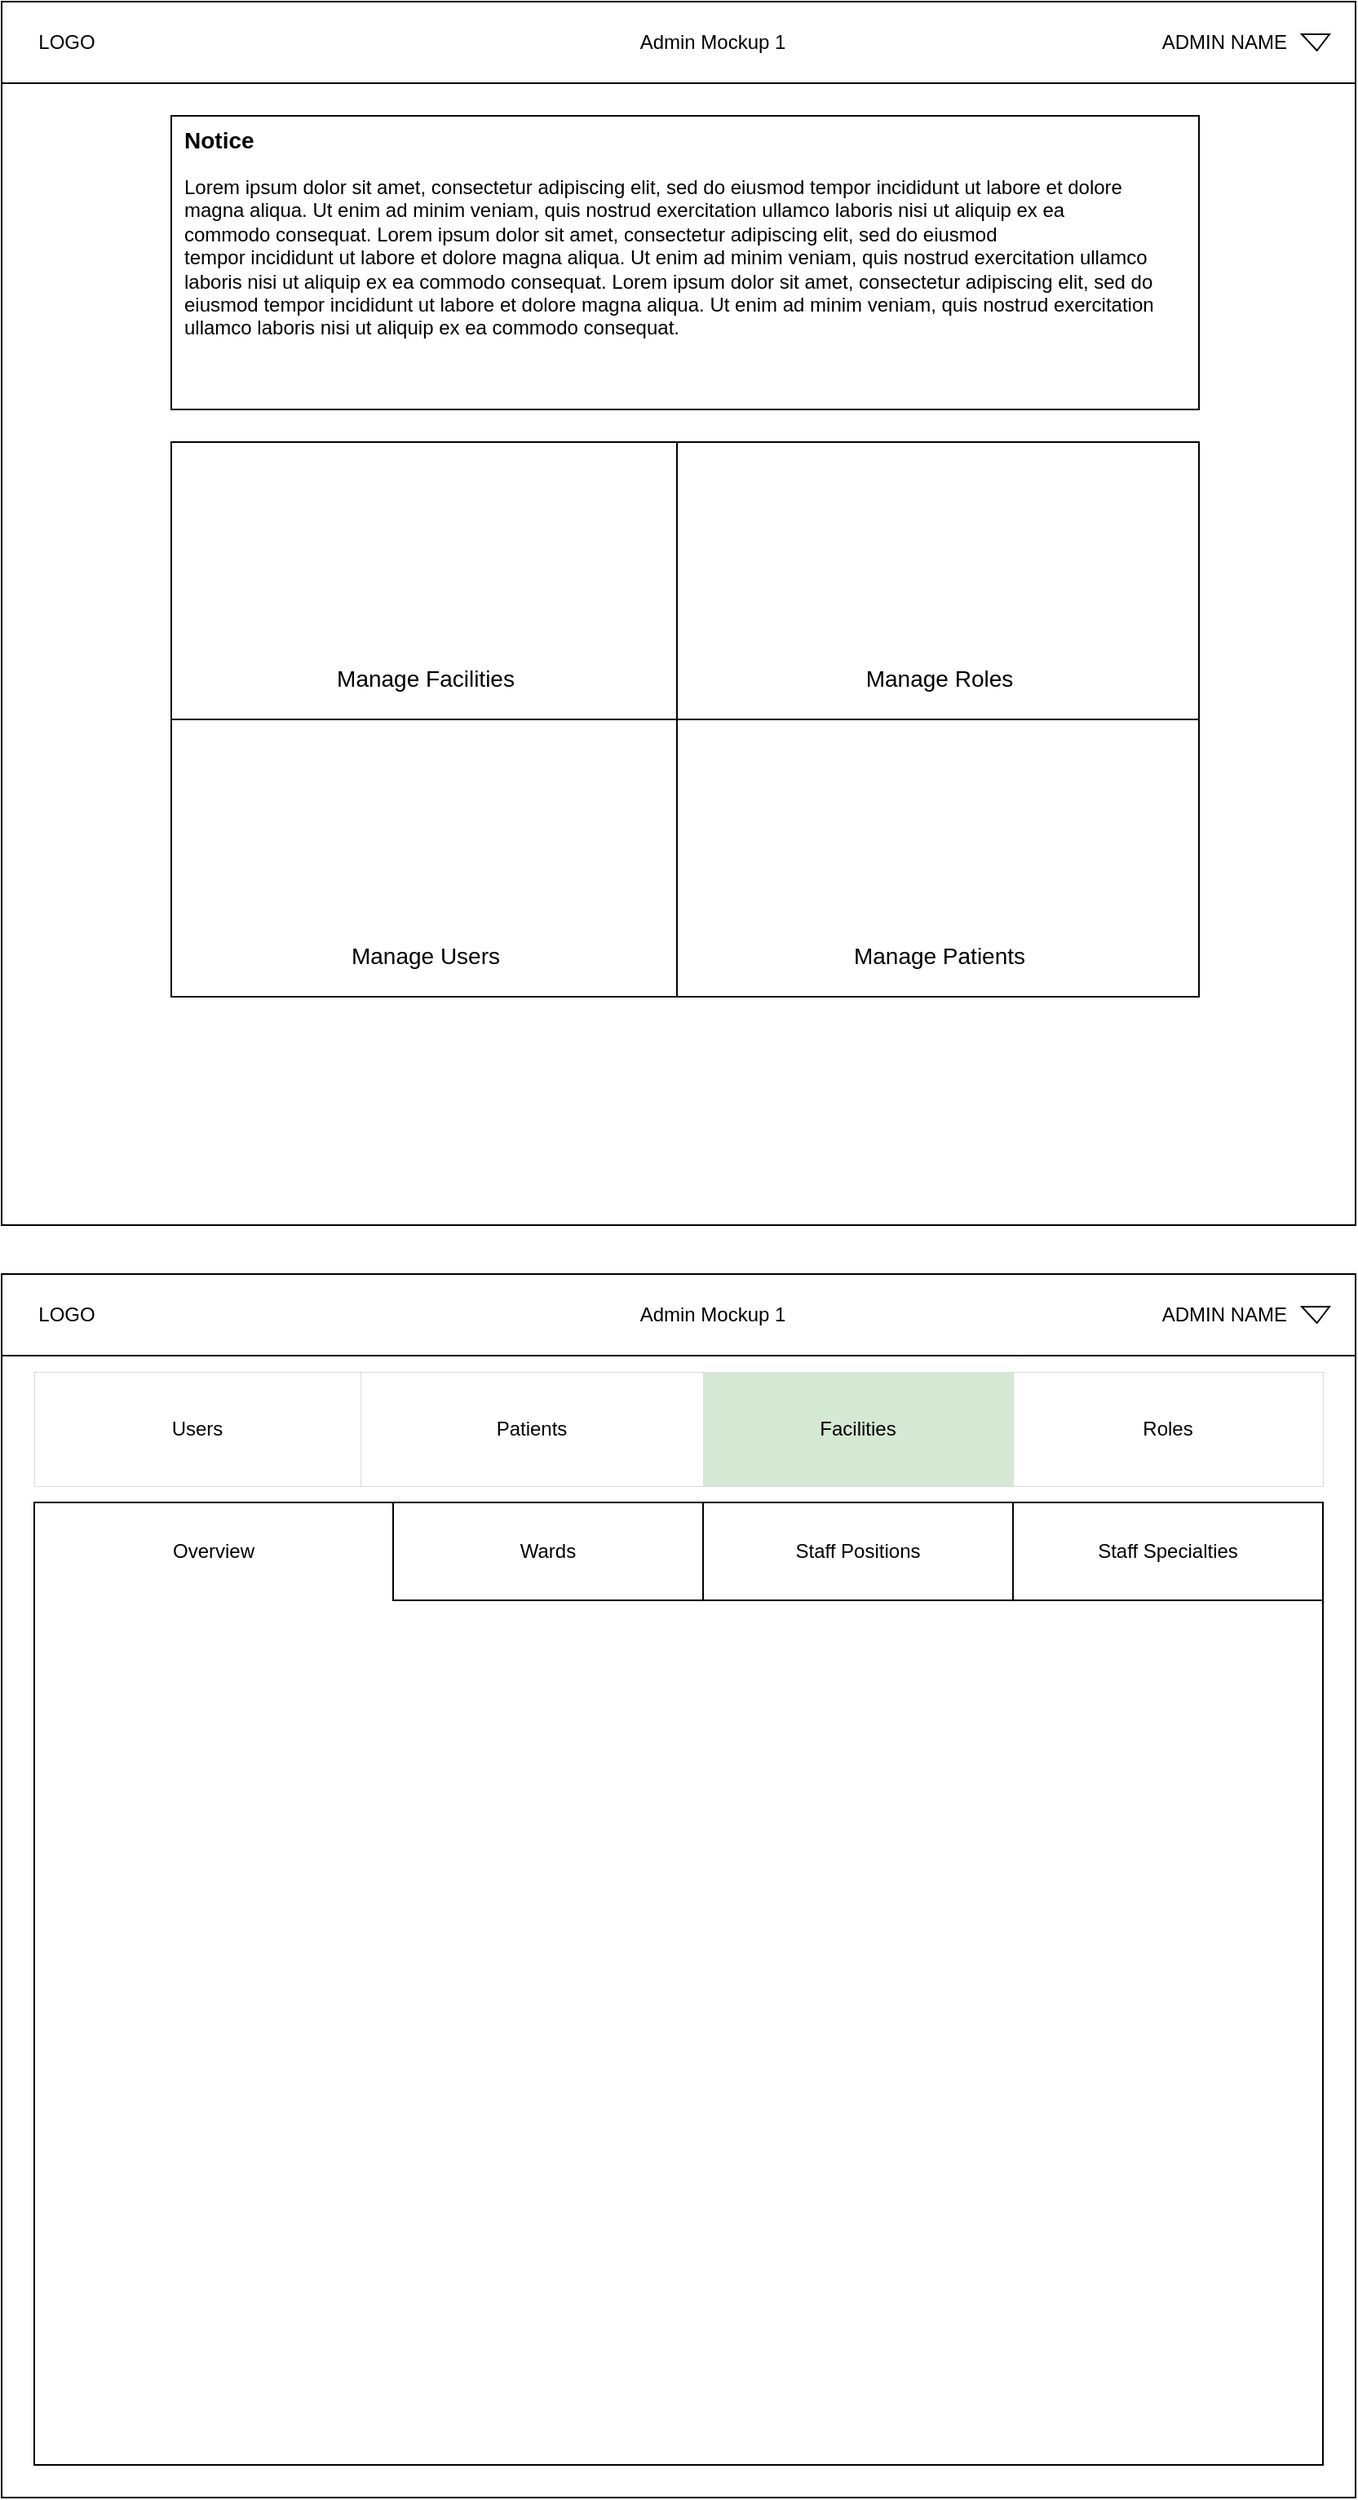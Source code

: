 <mxfile version="16.2.4" type="github" pages="2">
  <diagram id="ZlVDRE46efvJjWPG35-X" name="Mockup 1">
    <mxGraphModel dx="974" dy="2740" grid="1" gridSize="10" guides="1" tooltips="1" connect="1" arrows="1" fold="1" page="1" pageScale="1" pageWidth="850" pageHeight="1100" math="0" shadow="0">
      <root>
        <mxCell id="0" />
        <mxCell id="1" parent="0" />
        <mxCell id="k_VhqZwvHw_klteU0AoN-13" value="" style="rounded=0;whiteSpace=wrap;html=1;" parent="1" vertex="1">
          <mxGeometry x="10" y="-2160" width="830" height="750" as="geometry" />
        </mxCell>
        <mxCell id="k_VhqZwvHw_klteU0AoN-14" value="" style="rounded=0;whiteSpace=wrap;html=1;" parent="1" vertex="1">
          <mxGeometry x="10" y="-2160" width="830" height="50" as="geometry" />
        </mxCell>
        <mxCell id="k_VhqZwvHw_klteU0AoN-16" value="LOGO" style="text;html=1;strokeColor=none;fillColor=none;align=center;verticalAlign=middle;whiteSpace=wrap;rounded=0;" parent="1" vertex="1">
          <mxGeometry x="20" y="-2150" width="60" height="30" as="geometry" />
        </mxCell>
        <mxCell id="k_VhqZwvHw_klteU0AoN-17" value="ADMIN NAME" style="text;html=1;strokeColor=none;fillColor=none;align=right;verticalAlign=middle;whiteSpace=wrap;rounded=0;" parent="1" vertex="1">
          <mxGeometry x="640" y="-2150" width="160" height="30" as="geometry" />
        </mxCell>
        <mxCell id="k_VhqZwvHw_klteU0AoN-19" value="" style="rounded=0;whiteSpace=wrap;html=1;" parent="1" vertex="1">
          <mxGeometry x="114" y="-1890" width="310" height="170" as="geometry" />
        </mxCell>
        <mxCell id="k_VhqZwvHw_klteU0AoN-20" value="" style="rounded=0;whiteSpace=wrap;html=1;" parent="1" vertex="1">
          <mxGeometry x="424" y="-1890" width="320" height="170" as="geometry" />
        </mxCell>
        <mxCell id="k_VhqZwvHw_klteU0AoN-21" value="" style="rounded=0;whiteSpace=wrap;html=1;" parent="1" vertex="1">
          <mxGeometry x="114" y="-1720" width="310" height="170" as="geometry" />
        </mxCell>
        <mxCell id="k_VhqZwvHw_klteU0AoN-22" value="" style="rounded=0;whiteSpace=wrap;html=1;" parent="1" vertex="1">
          <mxGeometry x="424" y="-1720" width="320" height="170" as="geometry" />
        </mxCell>
        <mxCell id="cs2jw7C7ojxvi7_q9Mmo-1" value="" style="rounded=0;whiteSpace=wrap;html=1;" parent="1" vertex="1">
          <mxGeometry x="114" y="-2090" width="630" height="180" as="geometry" />
        </mxCell>
        <mxCell id="cs2jw7C7ojxvi7_q9Mmo-2" value="Notice" style="text;html=1;strokeColor=none;fillColor=none;align=left;verticalAlign=middle;whiteSpace=wrap;rounded=0;fontStyle=1;fontSize=14;" parent="1" vertex="1">
          <mxGeometry x="120" y="-2090" width="160" height="30" as="geometry" />
        </mxCell>
        <mxCell id="cs2jw7C7ojxvi7_q9Mmo-3" value="Lorem ipsum dolor sit amet, consectetur adipiscing elit, sed do eiusmod tempor incididunt ut labore et dolore magna aliqua. Ut enim ad minim veniam, quis nostrud exercitation ullamco laboris nisi ut aliquip ex ea &lt;br&gt;commodo consequat. Lorem ipsum dolor sit amet, consectetur adipiscing elit, sed do eiusmod &lt;br&gt;tempor incididunt ut labore et dolore magna aliqua. Ut enim ad minim veniam, quis nostrud exercitation ullamco laboris nisi ut aliquip ex ea commodo consequat. Lorem ipsum dolor sit amet, consectetur adipiscing elit, sed do eiusmod tempor incididunt ut labore et dolore magna aliqua. Ut enim ad minim veniam, quis nostrud exercitation ullamco laboris nisi ut aliquip ex ea commodo consequat. " style="text;html=1;strokeColor=none;fillColor=none;align=left;verticalAlign=top;whiteSpace=wrap;rounded=0;" parent="1" vertex="1">
          <mxGeometry x="120" y="-2060" width="610" height="140" as="geometry" />
        </mxCell>
        <mxCell id="cs2jw7C7ojxvi7_q9Mmo-4" value="Manage Facilities" style="text;html=1;strokeColor=none;fillColor=none;align=center;verticalAlign=middle;whiteSpace=wrap;rounded=0;fontSize=14;" parent="1" vertex="1">
          <mxGeometry x="120" y="-1760" width="300" height="30" as="geometry" />
        </mxCell>
        <mxCell id="cs2jw7C7ojxvi7_q9Mmo-5" value="Manage Roles" style="text;html=1;strokeColor=none;fillColor=none;align=center;verticalAlign=middle;whiteSpace=wrap;rounded=0;fontSize=14;" parent="1" vertex="1">
          <mxGeometry x="430" y="-1760" width="310" height="30" as="geometry" />
        </mxCell>
        <mxCell id="cs2jw7C7ojxvi7_q9Mmo-6" value="Manage Users" style="text;html=1;strokeColor=none;fillColor=none;align=center;verticalAlign=middle;whiteSpace=wrap;rounded=0;fontSize=14;" parent="1" vertex="1">
          <mxGeometry x="120" y="-1590" width="300" height="30" as="geometry" />
        </mxCell>
        <mxCell id="cs2jw7C7ojxvi7_q9Mmo-8" value="" style="verticalLabelPosition=bottom;verticalAlign=top;html=1;shape=mxgraph.basic.acute_triangle;dx=0.45;fontSize=14;rotation=-180;" parent="1" vertex="1">
          <mxGeometry x="807" y="-2140" width="17" height="10" as="geometry" />
        </mxCell>
        <mxCell id="cs2jw7C7ojxvi7_q9Mmo-9" value="&lt;div&gt;Manage Patients&lt;br&gt;&lt;/div&gt;" style="text;html=1;strokeColor=none;fillColor=none;align=center;verticalAlign=middle;whiteSpace=wrap;rounded=0;fontSize=14;" parent="1" vertex="1">
          <mxGeometry x="430" y="-1590" width="310" height="30" as="geometry" />
        </mxCell>
        <mxCell id="DUx7CVB_z5RlTZ3vSdrm-28" value="Admin Mockup 1" style="text;html=1;strokeColor=none;fillColor=none;align=center;verticalAlign=middle;whiteSpace=wrap;rounded=0;" vertex="1" parent="1">
          <mxGeometry x="252" y="-2150" width="388" height="30" as="geometry" />
        </mxCell>
        <mxCell id="EBPJYtEX3SkkVHgPsEnO-1" value="" style="rounded=0;whiteSpace=wrap;html=1;" vertex="1" parent="1">
          <mxGeometry x="10" y="-1380" width="830" height="750" as="geometry" />
        </mxCell>
        <mxCell id="EBPJYtEX3SkkVHgPsEnO-2" value="" style="rounded=0;whiteSpace=wrap;html=1;" vertex="1" parent="1">
          <mxGeometry x="10" y="-1380" width="830" height="50" as="geometry" />
        </mxCell>
        <mxCell id="EBPJYtEX3SkkVHgPsEnO-3" value="LOGO" style="text;html=1;strokeColor=none;fillColor=none;align=center;verticalAlign=middle;whiteSpace=wrap;rounded=0;" vertex="1" parent="1">
          <mxGeometry x="20" y="-1370" width="60" height="30" as="geometry" />
        </mxCell>
        <mxCell id="EBPJYtEX3SkkVHgPsEnO-4" value="ADMIN NAME" style="text;html=1;strokeColor=none;fillColor=none;align=right;verticalAlign=middle;whiteSpace=wrap;rounded=0;" vertex="1" parent="1">
          <mxGeometry x="640" y="-1370" width="160" height="30" as="geometry" />
        </mxCell>
        <mxCell id="EBPJYtEX3SkkVHgPsEnO-15" value="" style="verticalLabelPosition=bottom;verticalAlign=top;html=1;shape=mxgraph.basic.acute_triangle;dx=0.45;fontSize=14;rotation=-180;" vertex="1" parent="1">
          <mxGeometry x="807" y="-1360" width="17" height="10" as="geometry" />
        </mxCell>
        <mxCell id="EBPJYtEX3SkkVHgPsEnO-17" value="Admin Mockup 1" style="text;html=1;strokeColor=none;fillColor=none;align=center;verticalAlign=middle;whiteSpace=wrap;rounded=0;" vertex="1" parent="1">
          <mxGeometry x="252" y="-1370" width="388" height="30" as="geometry" />
        </mxCell>
        <mxCell id="MWvRFTwU60yLE-pWLwOl-1" value="" style="rounded=0;whiteSpace=wrap;html=1;" vertex="1" parent="1">
          <mxGeometry x="30" y="-1240" width="790" height="590" as="geometry" />
        </mxCell>
        <mxCell id="MWvRFTwU60yLE-pWLwOl-3" value="Wards" style="rounded=0;whiteSpace=wrap;html=1;" vertex="1" parent="1">
          <mxGeometry x="250" y="-1240" width="190" height="60" as="geometry" />
        </mxCell>
        <mxCell id="MWvRFTwU60yLE-pWLwOl-4" value="Staff Positions" style="rounded=0;whiteSpace=wrap;html=1;" vertex="1" parent="1">
          <mxGeometry x="440" y="-1240" width="190" height="60" as="geometry" />
        </mxCell>
        <mxCell id="MWvRFTwU60yLE-pWLwOl-5" value="Staff Specialties" style="rounded=0;whiteSpace=wrap;html=1;" vertex="1" parent="1">
          <mxGeometry x="630" y="-1240" width="190" height="60" as="geometry" />
        </mxCell>
        <mxCell id="hCrJJkyREY96EA0-mHAR-6" value="" style="rounded=0;whiteSpace=wrap;html=1;strokeWidth=0;" vertex="1" parent="1">
          <mxGeometry x="30" y="-1320" width="790" height="70" as="geometry" />
        </mxCell>
        <mxCell id="hCrJJkyREY96EA0-mHAR-7" value="Users" style="rounded=0;whiteSpace=wrap;html=1;strokeWidth=0;" vertex="1" parent="1">
          <mxGeometry x="30" y="-1320" width="200" height="70" as="geometry" />
        </mxCell>
        <mxCell id="hCrJJkyREY96EA0-mHAR-8" value="Patients" style="rounded=0;whiteSpace=wrap;html=1;strokeWidth=0;" vertex="1" parent="1">
          <mxGeometry x="230" y="-1320" width="210" height="70" as="geometry" />
        </mxCell>
        <mxCell id="hCrJJkyREY96EA0-mHAR-9" value="Facilities" style="rounded=0;whiteSpace=wrap;html=1;strokeWidth=0;fillColor=#d5e8d4;strokeColor=#82b366;" vertex="1" parent="1">
          <mxGeometry x="440" y="-1320" width="190" height="70" as="geometry" />
        </mxCell>
        <mxCell id="hCrJJkyREY96EA0-mHAR-10" value="Roles" style="rounded=0;whiteSpace=wrap;html=1;strokeWidth=0;" vertex="1" parent="1">
          <mxGeometry x="630" y="-1320" width="190" height="70" as="geometry" />
        </mxCell>
        <mxCell id="hCrJJkyREY96EA0-mHAR-12" value="Overview" style="text;html=1;strokeColor=none;fillColor=none;align=center;verticalAlign=middle;whiteSpace=wrap;rounded=0;" vertex="1" parent="1">
          <mxGeometry x="40" y="-1225" width="200" height="30" as="geometry" />
        </mxCell>
      </root>
    </mxGraphModel>
  </diagram>
  <diagram id="9h_KcZiRJWSpDepCZBpO" name="Mockup 2">
    <mxGraphModel dx="974" dy="540" grid="1" gridSize="10" guides="1" tooltips="1" connect="1" arrows="1" fold="1" page="1" pageScale="1" pageWidth="850" pageHeight="1100" math="0" shadow="0">
      <root>
        <mxCell id="sRJuU8hHgQJwyhw-Zuu3-0" />
        <mxCell id="sRJuU8hHgQJwyhw-Zuu3-1" parent="sRJuU8hHgQJwyhw-Zuu3-0" />
        <mxCell id="HT1t0ISuIj1i_oHA97tU-0" value="" style="rounded=0;whiteSpace=wrap;html=1;" vertex="1" parent="sRJuU8hHgQJwyhw-Zuu3-1">
          <mxGeometry x="10" y="40" width="830" height="750" as="geometry" />
        </mxCell>
        <mxCell id="HT1t0ISuIj1i_oHA97tU-1" value="" style="rounded=0;whiteSpace=wrap;html=1;" vertex="1" parent="sRJuU8hHgQJwyhw-Zuu3-1">
          <mxGeometry x="10" y="90" width="180" height="700" as="geometry" />
        </mxCell>
        <mxCell id="HT1t0ISuIj1i_oHA97tU-2" value="" style="rounded=0;whiteSpace=wrap;html=1;" vertex="1" parent="sRJuU8hHgQJwyhw-Zuu3-1">
          <mxGeometry x="10" y="40" width="830" height="50" as="geometry" />
        </mxCell>
        <mxCell id="HT1t0ISuIj1i_oHA97tU-3" value="LOGO" style="text;html=1;strokeColor=none;fillColor=none;align=center;verticalAlign=middle;whiteSpace=wrap;rounded=0;" vertex="1" parent="sRJuU8hHgQJwyhw-Zuu3-1">
          <mxGeometry x="20" y="50" width="60" height="30" as="geometry" />
        </mxCell>
        <mxCell id="HT1t0ISuIj1i_oHA97tU-4" value="ADMIN NAME" style="text;html=1;strokeColor=none;fillColor=none;align=right;verticalAlign=middle;whiteSpace=wrap;rounded=0;" vertex="1" parent="sRJuU8hHgQJwyhw-Zuu3-1">
          <mxGeometry x="640" y="50" width="160" height="30" as="geometry" />
        </mxCell>
        <mxCell id="HT1t0ISuIj1i_oHA97tU-5" value="" style="verticalLabelPosition=bottom;verticalAlign=top;html=1;shape=mxgraph.basic.acute_triangle;dx=0.45;fontSize=14;rotation=-180;" vertex="1" parent="sRJuU8hHgQJwyhw-Zuu3-1">
          <mxGeometry x="807" y="60" width="17" height="10" as="geometry" />
        </mxCell>
        <mxCell id="HT1t0ISuIj1i_oHA97tU-6" value="" style="rounded=0;whiteSpace=wrap;html=1;" vertex="1" parent="sRJuU8hHgQJwyhw-Zuu3-1">
          <mxGeometry x="10" y="850" width="830" height="750" as="geometry" />
        </mxCell>
        <mxCell id="HT1t0ISuIj1i_oHA97tU-7" value="" style="rounded=0;whiteSpace=wrap;html=1;" vertex="1" parent="sRJuU8hHgQJwyhw-Zuu3-1">
          <mxGeometry x="10" y="900" width="180" height="700" as="geometry" />
        </mxCell>
        <mxCell id="HT1t0ISuIj1i_oHA97tU-8" value="" style="rounded=0;whiteSpace=wrap;html=1;" vertex="1" parent="sRJuU8hHgQJwyhw-Zuu3-1">
          <mxGeometry x="10" y="850" width="830" height="50" as="geometry" />
        </mxCell>
        <mxCell id="HT1t0ISuIj1i_oHA97tU-9" value="LOGO" style="text;html=1;strokeColor=none;fillColor=none;align=center;verticalAlign=middle;whiteSpace=wrap;rounded=0;" vertex="1" parent="sRJuU8hHgQJwyhw-Zuu3-1">
          <mxGeometry x="20" y="860" width="60" height="30" as="geometry" />
        </mxCell>
        <mxCell id="HT1t0ISuIj1i_oHA97tU-10" value="ADMIN NAME" style="text;html=1;strokeColor=none;fillColor=none;align=right;verticalAlign=middle;whiteSpace=wrap;rounded=0;" vertex="1" parent="sRJuU8hHgQJwyhw-Zuu3-1">
          <mxGeometry x="640" y="860" width="160" height="30" as="geometry" />
        </mxCell>
        <mxCell id="HT1t0ISuIj1i_oHA97tU-11" value="" style="verticalLabelPosition=bottom;verticalAlign=top;html=1;shape=mxgraph.basic.acute_triangle;dx=0.45;fontSize=14;rotation=-180;" vertex="1" parent="sRJuU8hHgQJwyhw-Zuu3-1">
          <mxGeometry x="807" y="870" width="17" height="10" as="geometry" />
        </mxCell>
        <mxCell id="HT1t0ISuIj1i_oHA97tU-17" value="Admin Mockup 2" style="text;html=1;strokeColor=none;fillColor=none;align=center;verticalAlign=middle;whiteSpace=wrap;rounded=0;" vertex="1" parent="sRJuU8hHgQJwyhw-Zuu3-1">
          <mxGeometry x="290" y="50" width="370" height="30" as="geometry" />
        </mxCell>
        <mxCell id="HT1t0ISuIj1i_oHA97tU-18" value="Admin Mockup 2" style="text;html=1;strokeColor=none;fillColor=none;align=center;verticalAlign=middle;whiteSpace=wrap;rounded=0;" vertex="1" parent="sRJuU8hHgQJwyhw-Zuu3-1">
          <mxGeometry x="280" y="860" width="370" height="30" as="geometry" />
        </mxCell>
        <mxCell id="HT1t0ISuIj1i_oHA97tU-19" value="Users" style="rounded=0;whiteSpace=wrap;html=1;" vertex="1" parent="sRJuU8hHgQJwyhw-Zuu3-1">
          <mxGeometry x="10" y="174" width="180" height="60" as="geometry" />
        </mxCell>
        <mxCell id="HT1t0ISuIj1i_oHA97tU-20" value="Patients" style="rounded=0;whiteSpace=wrap;html=1;" vertex="1" parent="sRJuU8hHgQJwyhw-Zuu3-1">
          <mxGeometry x="10" y="234" width="180" height="60" as="geometry" />
        </mxCell>
        <mxCell id="HT1t0ISuIj1i_oHA97tU-21" value="Facilities" style="rounded=0;whiteSpace=wrap;html=1;align=left;spacingLeft=10;fontStyle=1;fontSize=14;" vertex="1" parent="sRJuU8hHgQJwyhw-Zuu3-1">
          <mxGeometry x="10" y="270" width="180" height="60" as="geometry" />
        </mxCell>
        <mxCell id="HT1t0ISuIj1i_oHA97tU-22" value="Roles" style="rounded=0;whiteSpace=wrap;html=1;align=left;spacingLeft=10;fontStyle=1;fontSize=14;" vertex="1" parent="sRJuU8hHgQJwyhw-Zuu3-1">
          <mxGeometry x="10" y="330" width="180" height="60" as="geometry" />
        </mxCell>
        <mxCell id="wHUnFBdr8Ed1LuaPNXMT-0" value="Users" style="rounded=0;whiteSpace=wrap;html=1;align=left;spacingLeft=10;fontSize=14;fontStyle=1" vertex="1" parent="sRJuU8hHgQJwyhw-Zuu3-1">
          <mxGeometry x="10" y="150" width="180" height="60" as="geometry" />
        </mxCell>
        <mxCell id="wHUnFBdr8Ed1LuaPNXMT-1" value="Patients" style="rounded=0;whiteSpace=wrap;html=1;align=left;spacingLeft=10;fontStyle=1;fontSize=14;" vertex="1" parent="sRJuU8hHgQJwyhw-Zuu3-1">
          <mxGeometry x="10" y="210" width="180" height="60" as="geometry" />
        </mxCell>
        <mxCell id="wHUnFBdr8Ed1LuaPNXMT-2" value="Users" style="rounded=0;whiteSpace=wrap;html=1;align=left;spacingLeft=10;fontStyle=1;fontSize=14;" vertex="1" parent="sRJuU8hHgQJwyhw-Zuu3-1">
          <mxGeometry x="10" y="960" width="180" height="60" as="geometry" />
        </mxCell>
        <mxCell id="wHUnFBdr8Ed1LuaPNXMT-3" value="Patients" style="rounded=0;whiteSpace=wrap;html=1;align=left;spacingLeft=10;fontStyle=1;fontSize=14;" vertex="1" parent="sRJuU8hHgQJwyhw-Zuu3-1">
          <mxGeometry x="10" y="1020" width="180" height="60" as="geometry" />
        </mxCell>
        <mxCell id="wHUnFBdr8Ed1LuaPNXMT-4" value="Facilities" style="rounded=0;whiteSpace=wrap;html=1;labelPosition=center;verticalLabelPosition=middle;align=left;verticalAlign=top;spacingLeft=10;fontStyle=1;fontSize=14;" vertex="1" parent="sRJuU8hHgQJwyhw-Zuu3-1">
          <mxGeometry x="10" y="1080" width="180" height="150" as="geometry" />
        </mxCell>
        <mxCell id="wHUnFBdr8Ed1LuaPNXMT-5" value="Roles" style="rounded=0;whiteSpace=wrap;html=1;align=left;spacingLeft=10;fontStyle=1;fontSize=14;" vertex="1" parent="sRJuU8hHgQJwyhw-Zuu3-1">
          <mxGeometry x="10" y="1230" width="180" height="60" as="geometry" />
        </mxCell>
        <mxCell id="wHUnFBdr8Ed1LuaPNXMT-7" value="Overview" style="text;html=1;strokeColor=#82b366;fillColor=#d5e8d4;align=left;verticalAlign=middle;whiteSpace=wrap;rounded=0;" vertex="1" parent="sRJuU8hHgQJwyhw-Zuu3-1">
          <mxGeometry x="25" y="1110" width="150" height="20" as="geometry" />
        </mxCell>
        <mxCell id="wHUnFBdr8Ed1LuaPNXMT-8" value="Wards" style="text;html=1;strokeColor=none;fillColor=none;align=left;verticalAlign=middle;whiteSpace=wrap;rounded=0;" vertex="1" parent="sRJuU8hHgQJwyhw-Zuu3-1">
          <mxGeometry x="25" y="1130" width="150" height="20" as="geometry" />
        </mxCell>
        <mxCell id="wHUnFBdr8Ed1LuaPNXMT-9" value="Staff Positions" style="text;html=1;strokeColor=none;fillColor=none;align=left;verticalAlign=middle;whiteSpace=wrap;rounded=0;" vertex="1" parent="sRJuU8hHgQJwyhw-Zuu3-1">
          <mxGeometry x="25" y="1150" width="150" height="20" as="geometry" />
        </mxCell>
        <mxCell id="wHUnFBdr8Ed1LuaPNXMT-10" value="Staff Specialties" style="text;html=1;strokeColor=none;fillColor=none;align=left;verticalAlign=middle;whiteSpace=wrap;rounded=0;" vertex="1" parent="sRJuU8hHgQJwyhw-Zuu3-1">
          <mxGeometry x="25" y="1170" width="150" height="20" as="geometry" />
        </mxCell>
      </root>
    </mxGraphModel>
  </diagram>
</mxfile>
